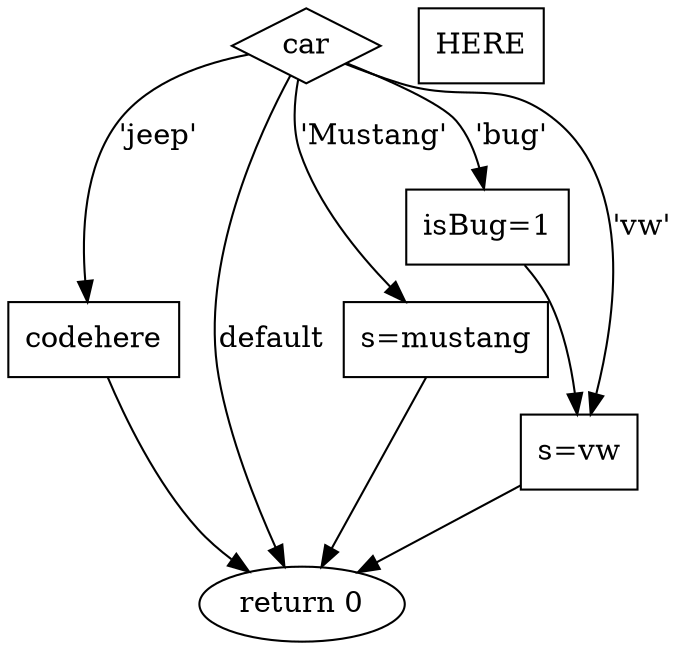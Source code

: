 digraph{
 node[shape = rectangle]
 
0[label = "car" shape = diamond]
0->1[label ="'jeep'"]
1[label = "codehere"]
1->-1
-1[label = "return 0",shape=oval]
0->2[label ="'Mustang'"]
2[label = "s=mustang"]
2->-1
-1[label = "return 0",shape=oval]
0->3[label ="'bug'"]
3[label = "isBug=1"]
HERE
3->4
0->4[label ="'vw'"]
4[label = "s=vw"]
4->-1
-1[label = "return 0",shape=oval]
0->-1[label = "default"]
}
